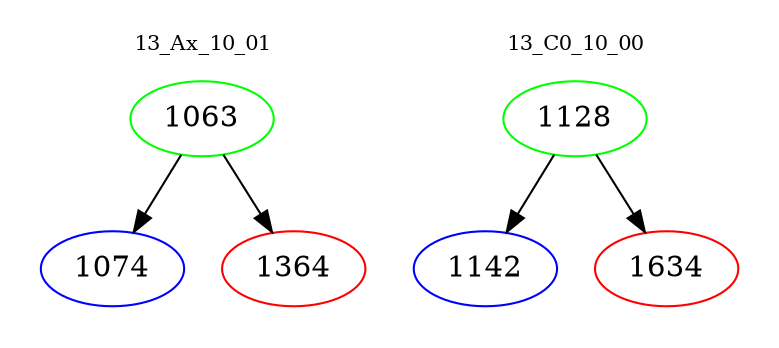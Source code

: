 digraph{
subgraph cluster_0 {
color = white
label = "13_Ax_10_01";
fontsize=10;
T0_1063 [label="1063", color="green"]
T0_1063 -> T0_1074 [color="black"]
T0_1074 [label="1074", color="blue"]
T0_1063 -> T0_1364 [color="black"]
T0_1364 [label="1364", color="red"]
}
subgraph cluster_1 {
color = white
label = "13_C0_10_00";
fontsize=10;
T1_1128 [label="1128", color="green"]
T1_1128 -> T1_1142 [color="black"]
T1_1142 [label="1142", color="blue"]
T1_1128 -> T1_1634 [color="black"]
T1_1634 [label="1634", color="red"]
}
}
